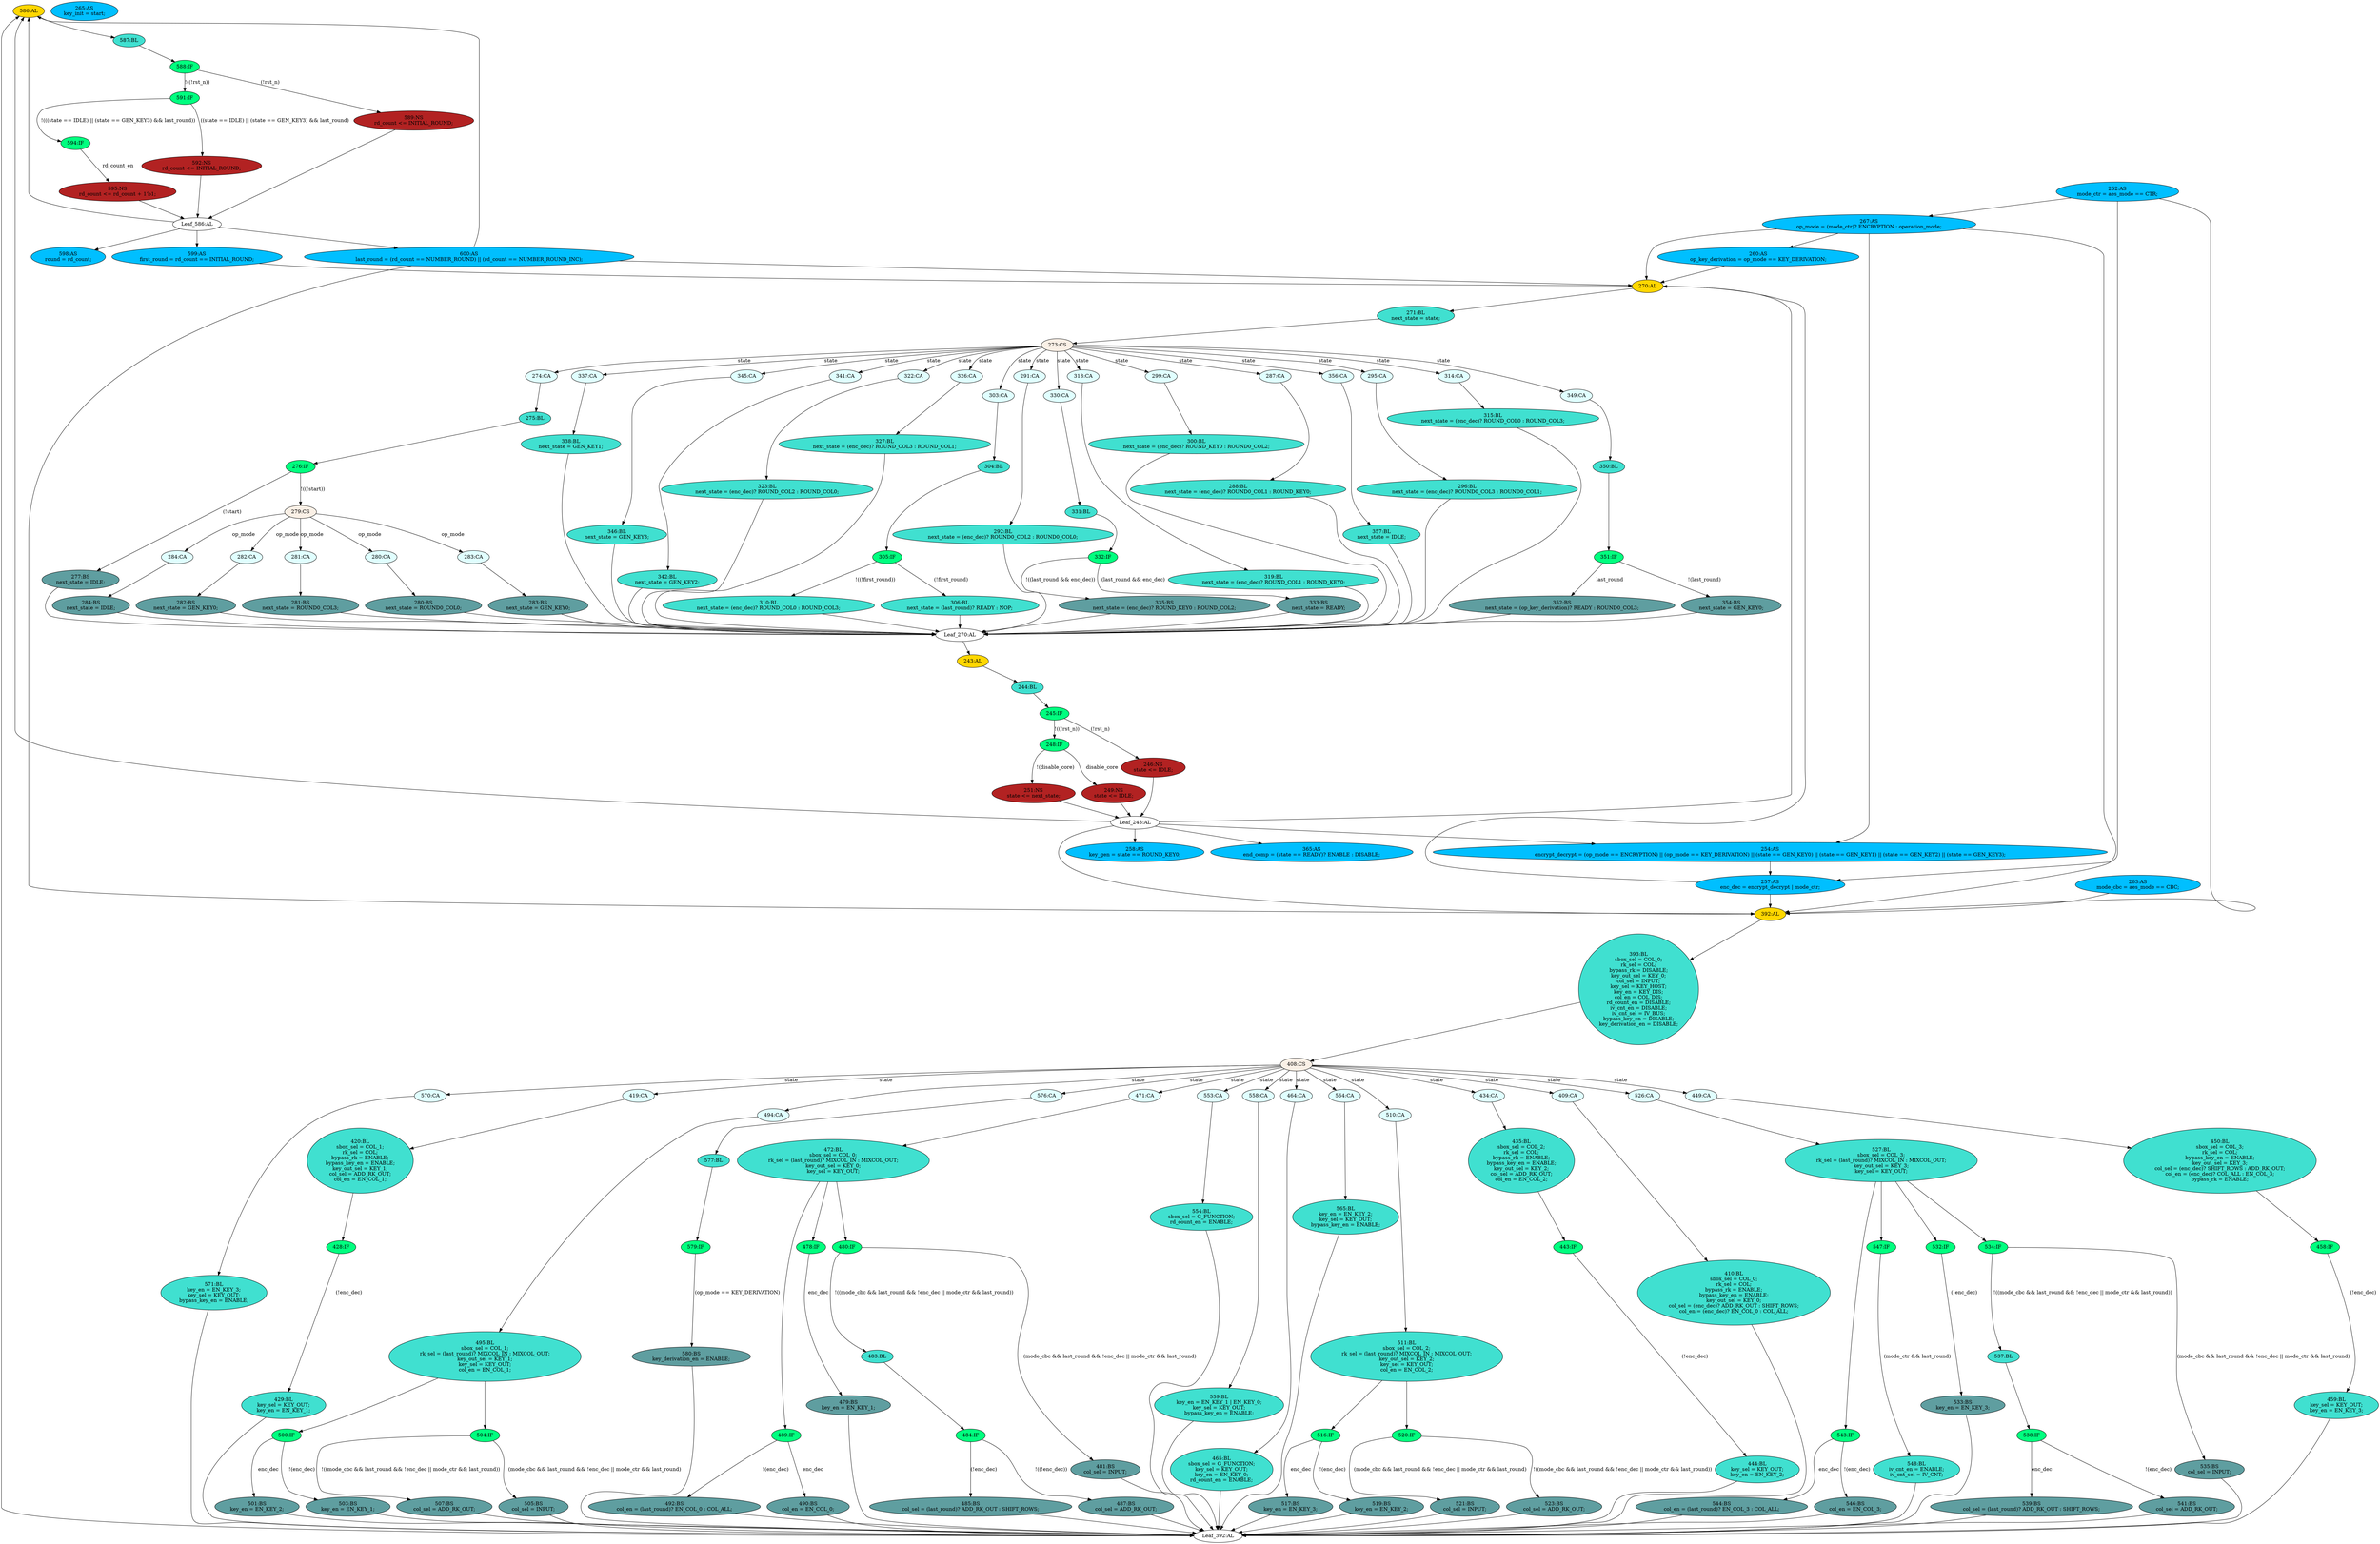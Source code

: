 strict digraph "compose( ,  )" {
	node [label="\N"];
	"586:AL"	 [ast="<pyverilog.vparser.ast.Always object at 0x7fd1c79b7210>",
		clk_sens=True,
		fillcolor=gold,
		label="586:AL",
		sens="['clk', 'rst_n']",
		statements="[]",
		style=filled,
		typ=Always,
		use_var="['rst_n', 'last_round', 'IDLE', 'state', 'rd_count', 'INITIAL_ROUND', 'rd_count_en', 'GEN_KEY3']"];
	"587:BL"	 [ast="<pyverilog.vparser.ast.Block object at 0x7fd1c79b7250>",
		fillcolor=turquoise,
		label="587:BL",
		statements="[]",
		style=filled,
		typ=Block];
	"586:AL" -> "587:BL"	 [cond="[]",
		lineno=None];
	"547:IF"	 [ast="<pyverilog.vparser.ast.IfStatement object at 0x7fd1c79d8650>",
		fillcolor=springgreen,
		label="547:IF",
		statements="[]",
		style=filled,
		typ=IfStatement];
	"548:BL"	 [ast="<pyverilog.vparser.ast.Block object at 0x7fd1c79d87d0>",
		fillcolor=turquoise,
		label="548:BL
iv_cnt_en = ENABLE;
iv_cnt_sel = IV_CNT;",
		statements="[<pyverilog.vparser.ast.BlockingSubstitution object at 0x7fd1c79d8790>, <pyverilog.vparser.ast.BlockingSubstitution object at 0x7fd1c79d8910>]",
		style=filled,
		typ=Block];
	"547:IF" -> "548:BL"	 [cond="['mode_ctr', 'last_round']",
		label="(mode_ctr && last_round)",
		lineno=547];
	"282:BS"	 [ast="<pyverilog.vparser.ast.BlockingSubstitution object at 0x7fd1c794be50>",
		fillcolor=cadetblue,
		label="282:BS
next_state = GEN_KEY0;",
		statements="[<pyverilog.vparser.ast.BlockingSubstitution object at 0x7fd1c794be50>]",
		style=filled,
		typ=BlockingSubstitution];
	"Leaf_270:AL"	 [def_var="['next_state']",
		label="Leaf_270:AL"];
	"282:BS" -> "Leaf_270:AL"	 [cond="[]",
		lineno=None];
	"429:BL"	 [ast="<pyverilog.vparser.ast.Block object at 0x7fd1c7c605d0>",
		fillcolor=turquoise,
		label="429:BL
key_sel = KEY_OUT;
key_en = EN_KEY_1;",
		statements="[<pyverilog.vparser.ast.BlockingSubstitution object at 0x7fd1c7c60610>, <pyverilog.vparser.ast.BlockingSubstitution object at 0x7fd1c7c60750>]",
		style=filled,
		typ=Block];
	"Leaf_392:AL"	 [def_var="['sbox_sel', 'key_derivation_en', 'rk_sel', 'key_en', 'iv_cnt_en', 'bypass_rk', 'bypass_key_en', 'key_out_sel', 'col_en', 'col_sel', '\
rd_count_en', 'iv_cnt_sel', 'key_sel']",
		label="Leaf_392:AL"];
	"429:BL" -> "Leaf_392:AL"	 [cond="[]",
		lineno=None];
	"495:BL"	 [ast="<pyverilog.vparser.ast.Block object at 0x7fd1c7c67550>",
		fillcolor=turquoise,
		label="495:BL
sbox_sel = COL_1;
rk_sel = (last_round)? MIXCOL_IN : MIXCOL_OUT;
key_out_sel = KEY_1;
key_sel = KEY_OUT;
col_en = EN_COL_\
1;",
		statements="[<pyverilog.vparser.ast.BlockingSubstitution object at 0x7fd1c7c670d0>, <pyverilog.vparser.ast.BlockingSubstitution object at 0x7fd1c7c67310>, <\
pyverilog.vparser.ast.BlockingSubstitution object at 0x7fd1c7c67450>, <pyverilog.vparser.ast.BlockingSubstitution object at 0x7fd1c7c67590>, <\
pyverilog.vparser.ast.BlockingSubstitution object at 0x7fd1c7c67ed0>]",
		style=filled,
		typ=Block];
	"504:IF"	 [ast="<pyverilog.vparser.ast.IfStatement object at 0x7fd1c7c67cd0>",
		fillcolor=springgreen,
		label="504:IF",
		statements="[]",
		style=filled,
		typ=IfStatement];
	"495:BL" -> "504:IF"	 [cond="[]",
		lineno=None];
	"500:IF"	 [ast="<pyverilog.vparser.ast.IfStatement object at 0x7fd1c7c67790>",
		fillcolor=springgreen,
		label="500:IF",
		statements="[]",
		style=filled,
		typ=IfStatement];
	"495:BL" -> "500:IF"	 [cond="[]",
		lineno=None];
	"503:BS"	 [ast="<pyverilog.vparser.ast.BlockingSubstitution object at 0x7fd1c7c67950>",
		fillcolor=cadetblue,
		label="503:BS
key_en = EN_KEY_1;",
		statements="[<pyverilog.vparser.ast.BlockingSubstitution object at 0x7fd1c7c67950>]",
		style=filled,
		typ=BlockingSubstitution];
	"503:BS" -> "Leaf_392:AL"	 [cond="[]",
		lineno=None];
	"Leaf_392:AL" -> "586:AL";
	"323:BL"	 [ast="<pyverilog.vparser.ast.Block object at 0x7fd1c7941e10>",
		fillcolor=turquoise,
		label="323:BL
next_state = (enc_dec)? ROUND_COL2 : ROUND_COL0;",
		statements="[<pyverilog.vparser.ast.BlockingSubstitution object at 0x7fd1c7941f10>]",
		style=filled,
		typ=Block];
	"323:BL" -> "Leaf_270:AL"	 [cond="[]",
		lineno=None];
	"280:BS"	 [ast="<pyverilog.vparser.ast.BlockingSubstitution object at 0x7fd1c794ba10>",
		fillcolor=cadetblue,
		label="280:BS
next_state = ROUND0_COL0;",
		statements="[<pyverilog.vparser.ast.BlockingSubstitution object at 0x7fd1c794ba10>]",
		style=filled,
		typ=BlockingSubstitution];
	"280:BS" -> "Leaf_270:AL"	 [cond="[]",
		lineno=None];
	"595:NS"	 [ast="<pyverilog.vparser.ast.NonblockingSubstitution object at 0x7fd1c79b7bd0>",
		fillcolor=firebrick,
		label="595:NS
rd_count <= rd_count + 1'b1;",
		statements="[<pyverilog.vparser.ast.NonblockingSubstitution object at 0x7fd1c79b7bd0>]",
		style=filled,
		typ=NonblockingSubstitution];
	"Leaf_586:AL"	 [def_var="['rd_count']",
		label="Leaf_586:AL"];
	"595:NS" -> "Leaf_586:AL"	 [cond="[]",
		lineno=None];
	"346:BL"	 [ast="<pyverilog.vparser.ast.Block object at 0x7fd1c7967f50>",
		fillcolor=turquoise,
		label="346:BL
next_state = GEN_KEY3;",
		statements="[<pyverilog.vparser.ast.BlockingSubstitution object at 0x7fd1c7967f90>]",
		style=filled,
		typ=Block];
	"346:BL" -> "Leaf_270:AL"	 [cond="[]",
		lineno=None];
	"310:BL"	 [ast="<pyverilog.vparser.ast.Block object at 0x7fd1c79414d0>",
		fillcolor=turquoise,
		label="310:BL
next_state = (enc_dec)? ROUND_COL0 : ROUND_COL3;",
		statements="[<pyverilog.vparser.ast.BlockingSubstitution object at 0x7fd1c79415d0>]",
		style=filled,
		typ=Block];
	"310:BL" -> "Leaf_270:AL"	 [cond="[]",
		lineno=None];
	"337:CA"	 [ast="<pyverilog.vparser.ast.Case object at 0x7fd1c7967910>",
		fillcolor=lightcyan,
		label="337:CA",
		statements="[]",
		style=filled,
		typ=Case];
	"338:BL"	 [ast="<pyverilog.vparser.ast.Block object at 0x7fd1c7967a50>",
		fillcolor=turquoise,
		label="338:BL
next_state = GEN_KEY1;",
		statements="[<pyverilog.vparser.ast.BlockingSubstitution object at 0x7fd1c7967a90>]",
		style=filled,
		typ=Block];
	"337:CA" -> "338:BL"	 [cond="[]",
		lineno=None];
	"589:NS"	 [ast="<pyverilog.vparser.ast.NonblockingSubstitution object at 0x7fd1c79b7410>",
		fillcolor=firebrick,
		label="589:NS
rd_count <= INITIAL_ROUND;",
		statements="[<pyverilog.vparser.ast.NonblockingSubstitution object at 0x7fd1c79b7410>]",
		style=filled,
		typ=NonblockingSubstitution];
	"589:NS" -> "Leaf_586:AL"	 [cond="[]",
		lineno=None];
	"505:BS"	 [ast="<pyverilog.vparser.ast.BlockingSubstitution object at 0x7fd1c7c67d10>",
		fillcolor=cadetblue,
		label="505:BS
col_sel = INPUT;",
		statements="[<pyverilog.vparser.ast.BlockingSubstitution object at 0x7fd1c7c67d10>]",
		style=filled,
		typ=BlockingSubstitution];
	"504:IF" -> "505:BS"	 [cond="['mode_cbc', 'last_round', 'enc_dec', 'mode_ctr', 'last_round']",
		label="(mode_cbc && last_round && !enc_dec || mode_ctr && last_round)",
		lineno=504];
	"507:BS"	 [ast="<pyverilog.vparser.ast.BlockingSubstitution object at 0x7fd1c7c67e90>",
		fillcolor=cadetblue,
		label="507:BS
col_sel = ADD_RK_OUT;",
		statements="[<pyverilog.vparser.ast.BlockingSubstitution object at 0x7fd1c7c67e90>]",
		style=filled,
		typ=BlockingSubstitution];
	"504:IF" -> "507:BS"	 [cond="['mode_cbc', 'last_round', 'enc_dec', 'mode_ctr', 'last_round']",
		label="!((mode_cbc && last_round && !enc_dec || mode_ctr && last_round))",
		lineno=504];
	"420:BL"	 [ast="<pyverilog.vparser.ast.Block object at 0x7fd1c7c603d0>",
		fillcolor=turquoise,
		label="420:BL
sbox_sel = COL_1;
rk_sel = COL;
bypass_rk = ENABLE;
bypass_key_en = ENABLE;
key_out_sel = KEY_1;
col_sel = ADD_RK_OUT;
col_\
en = EN_COL_1;",
		statements="[<pyverilog.vparser.ast.BlockingSubstitution object at 0x7fd1c7c4db10>, <pyverilog.vparser.ast.BlockingSubstitution object at 0x7fd1c7c4dc90>, <\
pyverilog.vparser.ast.BlockingSubstitution object at 0x7fd1c7c4ddd0>, <pyverilog.vparser.ast.BlockingSubstitution object at 0x7fd1c7c4df50>, <\
pyverilog.vparser.ast.BlockingSubstitution object at 0x7fd1c7c600d0>, <pyverilog.vparser.ast.BlockingSubstitution object at 0x7fd1c7c60210>, <\
pyverilog.vparser.ast.BlockingSubstitution object at 0x7fd1c7c60350>]",
		style=filled,
		typ=Block];
	"428:IF"	 [ast="<pyverilog.vparser.ast.IfStatement object at 0x7fd1c7c604d0>",
		fillcolor=springgreen,
		label="428:IF",
		statements="[]",
		style=filled,
		typ=IfStatement];
	"420:BL" -> "428:IF"	 [cond="[]",
		lineno=None];
	"449:CA"	 [ast="<pyverilog.vparser.ast.Case object at 0x7fd1c7c54550>",
		fillcolor=lightcyan,
		label="449:CA",
		statements="[]",
		style=filled,
		typ=Case];
	"450:BL"	 [ast="<pyverilog.vparser.ast.Block object at 0x7fd1c7c54f90>",
		fillcolor=turquoise,
		label="450:BL
sbox_sel = COL_3;
rk_sel = COL;
bypass_key_en = ENABLE;
key_out_sel = KEY_3;
col_sel = (enc_dec)? SHIFT_ROWS : ADD_RK_OUT;
\
col_en = (enc_dec)? COL_ALL : EN_COL_3;
bypass_rk = ENABLE;",
		statements="[<pyverilog.vparser.ast.BlockingSubstitution object at 0x7fd1c7c54650>, <pyverilog.vparser.ast.BlockingSubstitution object at 0x7fd1c7c547d0>, <\
pyverilog.vparser.ast.BlockingSubstitution object at 0x7fd1c7c54950>, <pyverilog.vparser.ast.BlockingSubstitution object at 0x7fd1c7c54a90>, <\
pyverilog.vparser.ast.BlockingSubstitution object at 0x7fd1c7c54c90>, <pyverilog.vparser.ast.BlockingSubstitution object at 0x7fd1c7c54e90>, <\
pyverilog.vparser.ast.BlockingSubstitution object at 0x7fd1c7c54fd0>]",
		style=filled,
		typ=Block];
	"449:CA" -> "450:BL"	 [cond="[]",
		lineno=None];
	"554:BL"	 [ast="<pyverilog.vparser.ast.Block object at 0x7fd1c79d8ad0>",
		fillcolor=turquoise,
		label="554:BL
sbox_sel = G_FUNCTION;
rd_count_en = ENABLE;",
		statements="[<pyverilog.vparser.ast.BlockingSubstitution object at 0x7fd1c79d8a90>, <pyverilog.vparser.ast.BlockingSubstitution object at 0x7fd1c79d8c10>]",
		style=filled,
		typ=Block];
	"554:BL" -> "Leaf_392:AL"	 [cond="[]",
		lineno=None];
	"523:BS"	 [ast="<pyverilog.vparser.ast.BlockingSubstitution object at 0x7fd1c79e1f10>",
		fillcolor=cadetblue,
		label="523:BS
col_sel = ADD_RK_OUT;",
		statements="[<pyverilog.vparser.ast.BlockingSubstitution object at 0x7fd1c79e1f10>]",
		style=filled,
		typ=BlockingSubstitution];
	"523:BS" -> "Leaf_392:AL"	 [cond="[]",
		lineno=None];
	"279:CS"	 [ast="<pyverilog.vparser.ast.CaseStatement object at 0x7fd1c7943150>",
		fillcolor=linen,
		label="279:CS",
		statements="[]",
		style=filled,
		typ=CaseStatement];
	"283:CA"	 [ast="<pyverilog.vparser.ast.Case object at 0x7fd1c794bf90>",
		fillcolor=lightcyan,
		label="283:CA",
		statements="[]",
		style=filled,
		typ=Case];
	"279:CS" -> "283:CA"	 [cond="['op_mode']",
		label=op_mode,
		lineno=279];
	"284:CA"	 [ast="<pyverilog.vparser.ast.Case object at 0x7fd1c7943190>",
		fillcolor=lightcyan,
		label="284:CA",
		statements="[]",
		style=filled,
		typ=Case];
	"279:CS" -> "284:CA"	 [cond="['op_mode']",
		label=op_mode,
		lineno=279];
	"282:CA"	 [ast="<pyverilog.vparser.ast.Case object at 0x7fd1c794bd50>",
		fillcolor=lightcyan,
		label="282:CA",
		statements="[]",
		style=filled,
		typ=Case];
	"279:CS" -> "282:CA"	 [cond="['op_mode']",
		label=op_mode,
		lineno=279];
	"281:CA"	 [ast="<pyverilog.vparser.ast.Case object at 0x7fd1c794bb50>",
		fillcolor=lightcyan,
		label="281:CA",
		statements="[]",
		style=filled,
		typ=Case];
	"279:CS" -> "281:CA"	 [cond="['op_mode']",
		label=op_mode,
		lineno=279];
	"280:CA"	 [ast="<pyverilog.vparser.ast.Case object at 0x7fd1c794b910>",
		fillcolor=lightcyan,
		label="280:CA",
		statements="[]",
		style=filled,
		typ=Case];
	"279:CS" -> "280:CA"	 [cond="['op_mode']",
		label=op_mode,
		lineno=279];
	"480:IF"	 [ast="<pyverilog.vparser.ast.IfStatement object at 0x7fd1c7c56710>",
		fillcolor=springgreen,
		label="480:IF",
		statements="[]",
		style=filled,
		typ=IfStatement];
	"481:BS"	 [ast="<pyverilog.vparser.ast.BlockingSubstitution object at 0x7fd1c7c566d0>",
		fillcolor=cadetblue,
		label="481:BS
col_sel = INPUT;",
		statements="[<pyverilog.vparser.ast.BlockingSubstitution object at 0x7fd1c7c566d0>]",
		style=filled,
		typ=BlockingSubstitution];
	"480:IF" -> "481:BS"	 [cond="['mode_cbc', 'last_round', 'enc_dec', 'mode_ctr', 'last_round']",
		label="(mode_cbc && last_round && !enc_dec || mode_ctr && last_round)",
		lineno=480];
	"483:BL"	 [ast="<pyverilog.vparser.ast.Block object at 0x7fd1c7c56790>",
		fillcolor=turquoise,
		label="483:BL",
		statements="[]",
		style=filled,
		typ=Block];
	"480:IF" -> "483:BL"	 [cond="['mode_cbc', 'last_round', 'enc_dec', 'mode_ctr', 'last_round']",
		label="!((mode_cbc && last_round && !enc_dec || mode_ctr && last_round))",
		lineno=480];
	"521:BS"	 [ast="<pyverilog.vparser.ast.BlockingSubstitution object at 0x7fd1c79e1d90>",
		fillcolor=cadetblue,
		label="521:BS
col_sel = INPUT;",
		statements="[<pyverilog.vparser.ast.BlockingSubstitution object at 0x7fd1c79e1d90>]",
		style=filled,
		typ=BlockingSubstitution];
	"521:BS" -> "Leaf_392:AL"	 [cond="[]",
		lineno=None];
	"345:CA"	 [ast="<pyverilog.vparser.ast.Case object at 0x7fd1c7967e50>",
		fillcolor=lightcyan,
		label="345:CA",
		statements="[]",
		style=filled,
		typ=Case];
	"345:CA" -> "346:BL"	 [cond="[]",
		lineno=None];
	"481:BS" -> "Leaf_392:AL"	 [cond="[]",
		lineno=None];
	"243:AL"	 [ast="<pyverilog.vparser.ast.Always object at 0x7fd1c7d76690>",
		clk_sens=True,
		fillcolor=gold,
		label="243:AL",
		sens="['clk', 'rst_n']",
		statements="[]",
		style=filled,
		typ=Always,
		use_var="['rst_n', 'IDLE', 'disable_core', 'next_state']"];
	"244:BL"	 [ast="<pyverilog.vparser.ast.Block object at 0x7fd1c7d766d0>",
		fillcolor=turquoise,
		label="244:BL",
		statements="[]",
		style=filled,
		typ=Block];
	"243:AL" -> "244:BL"	 [cond="[]",
		lineno=None];
	"511:BL"	 [ast="<pyverilog.vparser.ast.Block object at 0x7fd1c79e15d0>",
		fillcolor=turquoise,
		label="511:BL
sbox_sel = COL_2;
rk_sel = (last_round)? MIXCOL_IN : MIXCOL_OUT;
key_out_sel = KEY_2;
key_sel = KEY_OUT;
col_en = EN_COL_\
2;",
		statements="[<pyverilog.vparser.ast.BlockingSubstitution object at 0x7fd1c79e1150>, <pyverilog.vparser.ast.BlockingSubstitution object at 0x7fd1c79e1390>, <\
pyverilog.vparser.ast.BlockingSubstitution object at 0x7fd1c79e14d0>, <pyverilog.vparser.ast.BlockingSubstitution object at 0x7fd1c79e1610>, <\
pyverilog.vparser.ast.BlockingSubstitution object at 0x7fd1c79e1f50>]",
		style=filled,
		typ=Block];
	"520:IF"	 [ast="<pyverilog.vparser.ast.IfStatement object at 0x7fd1c79e1d50>",
		fillcolor=springgreen,
		label="520:IF",
		statements="[]",
		style=filled,
		typ=IfStatement];
	"511:BL" -> "520:IF"	 [cond="[]",
		lineno=None];
	"516:IF"	 [ast="<pyverilog.vparser.ast.IfStatement object at 0x7fd1c79e1810>",
		fillcolor=springgreen,
		label="516:IF",
		statements="[]",
		style=filled,
		typ=IfStatement];
	"511:BL" -> "516:IF"	 [cond="[]",
		lineno=None];
	"485:BS"	 [ast="<pyverilog.vparser.ast.BlockingSubstitution object at 0x7fd1c7c56a90>",
		fillcolor=cadetblue,
		label="485:BS
col_sel = (last_round)? ADD_RK_OUT : SHIFT_ROWS;",
		statements="[<pyverilog.vparser.ast.BlockingSubstitution object at 0x7fd1c7c56a90>]",
		style=filled,
		typ=BlockingSubstitution];
	"485:BS" -> "Leaf_392:AL"	 [cond="[]",
		lineno=None];
	"570:CA"	 [ast="<pyverilog.vparser.ast.Case object at 0x7fd1c79c9790>",
		fillcolor=lightcyan,
		label="570:CA",
		statements="[]",
		style=filled,
		typ=Case];
	"571:BL"	 [ast="<pyverilog.vparser.ast.Block object at 0x7fd1c79c9a10>",
		fillcolor=turquoise,
		label="571:BL
key_en = EN_KEY_3;
key_sel = KEY_OUT;
bypass_key_en = ENABLE;",
		statements="[<pyverilog.vparser.ast.BlockingSubstitution object at 0x7fd1c79c98d0>, <pyverilog.vparser.ast.BlockingSubstitution object at 0x7fd1c79c9a50>, <\
pyverilog.vparser.ast.BlockingSubstitution object at 0x7fd1c79c9bd0>]",
		style=filled,
		typ=Block];
	"570:CA" -> "571:BL"	 [cond="[]",
		lineno=None];
	"393:BL"	 [ast="<pyverilog.vparser.ast.Block object at 0x7fd1c796bcd0>",
		fillcolor=turquoise,
		label="393:BL
sbox_sel = COL_0;
rk_sel = COL;
bypass_rk = DISABLE;
key_out_sel = KEY_0;
col_sel = INPUT;
key_sel = KEY_HOST;
key_en = KEY_\
DIS;
col_en = COL_DIS;
rd_count_en = DISABLE;
iv_cnt_en = DISABLE;
iv_cnt_sel = IV_BUS;
bypass_key_en = DISABLE;
key_derivation_\
en = DISABLE;",
		statements="[<pyverilog.vparser.ast.BlockingSubstitution object at 0x7fd1c7965bd0>, <pyverilog.vparser.ast.BlockingSubstitution object at 0x7fd1c7965d90>, <\
pyverilog.vparser.ast.BlockingSubstitution object at 0x7fd1c7965ed0>, <pyverilog.vparser.ast.BlockingSubstitution object at 0x7fd1c796b050>, <\
pyverilog.vparser.ast.BlockingSubstitution object at 0x7fd1c796b190>, <pyverilog.vparser.ast.BlockingSubstitution object at 0x7fd1c796b2d0>, <\
pyverilog.vparser.ast.BlockingSubstitution object at 0x7fd1c796b410>, <pyverilog.vparser.ast.BlockingSubstitution object at 0x7fd1c796b550>, <\
pyverilog.vparser.ast.BlockingSubstitution object at 0x7fd1c796b690>, <pyverilog.vparser.ast.BlockingSubstitution object at 0x7fd1c796b7d0>, <\
pyverilog.vparser.ast.BlockingSubstitution object at 0x7fd1c796b910>, <pyverilog.vparser.ast.BlockingSubstitution object at 0x7fd1c796ba90>, <\
pyverilog.vparser.ast.BlockingSubstitution object at 0x7fd1c796bc10>]",
		style=filled,
		typ=Block];
	"408:CS"	 [ast="<pyverilog.vparser.ast.CaseStatement object at 0x7fd1c79c9c50>",
		fillcolor=linen,
		label="408:CS",
		statements="[]",
		style=filled,
		typ=CaseStatement];
	"393:BL" -> "408:CS"	 [cond="[]",
		lineno=None];
	"501:BS"	 [ast="<pyverilog.vparser.ast.BlockingSubstitution object at 0x7fd1c7c677d0>",
		fillcolor=cadetblue,
		label="501:BS
key_en = EN_KEY_2;",
		statements="[<pyverilog.vparser.ast.BlockingSubstitution object at 0x7fd1c7c677d0>]",
		style=filled,
		typ=BlockingSubstitution];
	"501:BS" -> "Leaf_392:AL"	 [cond="[]",
		lineno=None];
	"351:IF"	 [ast="<pyverilog.vparser.ast.IfStatement object at 0x7fd1c7965310>",
		fillcolor=springgreen,
		label="351:IF",
		statements="[]",
		style=filled,
		typ=IfStatement];
	"354:BS"	 [ast="<pyverilog.vparser.ast.BlockingSubstitution object at 0x7fd1c79655d0>",
		fillcolor=cadetblue,
		label="354:BS
next_state = GEN_KEY0;",
		statements="[<pyverilog.vparser.ast.BlockingSubstitution object at 0x7fd1c79655d0>]",
		style=filled,
		typ=BlockingSubstitution];
	"351:IF" -> "354:BS"	 [cond="['last_round']",
		label="!(last_round)",
		lineno=351];
	"352:BS"	 [ast="<pyverilog.vparser.ast.BlockingSubstitution object at 0x7fd1c7965450>",
		fillcolor=cadetblue,
		label="352:BS
next_state = (op_key_derivation)? READY : ROUND0_COL3;",
		statements="[<pyverilog.vparser.ast.BlockingSubstitution object at 0x7fd1c7965450>]",
		style=filled,
		typ=BlockingSubstitution];
	"351:IF" -> "352:BS"	 [cond="['last_round']",
		label=last_round,
		lineno=351];
	"306:BL"	 [ast="<pyverilog.vparser.ast.Block object at 0x7fd1c7941210>",
		fillcolor=turquoise,
		label="306:BL
next_state = (last_round)? READY : NOP;",
		statements="[<pyverilog.vparser.ast.BlockingSubstitution object at 0x7fd1c7941310>]",
		style=filled,
		typ=Block];
	"306:BL" -> "Leaf_270:AL"	 [cond="[]",
		lineno=None];
	"520:IF" -> "523:BS"	 [cond="['mode_cbc', 'last_round', 'enc_dec', 'mode_ctr', 'last_round']",
		label="!((mode_cbc && last_round && !enc_dec || mode_ctr && last_round))",
		lineno=520];
	"520:IF" -> "521:BS"	 [cond="['mode_cbc', 'last_round', 'enc_dec', 'mode_ctr', 'last_round']",
		label="(mode_cbc && last_round && !enc_dec || mode_ctr && last_round)",
		lineno=520];
	"Leaf_243:AL"	 [def_var="['state']",
		label="Leaf_243:AL"];
	"Leaf_243:AL" -> "586:AL";
	"254:AS"	 [ast="<pyverilog.vparser.ast.Assign object at 0x7fd1c79402d0>",
		def_var="['encrypt_decrypt']",
		fillcolor=deepskyblue,
		label="254:AS
encrypt_decrypt = (op_mode == ENCRYPTION) || (op_mode == KEY_DERIVATION) || (state == GEN_KEY0) || (state == GEN_KEY1) || (\
state == GEN_KEY2) || (state == GEN_KEY3);",
		statements="[]",
		style=filled,
		typ=Assign,
		use_var="['op_mode', 'ENCRYPTION', 'op_mode', 'KEY_DERIVATION', 'state', 'GEN_KEY0', 'state', 'GEN_KEY1', 'state', 'GEN_KEY2', 'state', '\
GEN_KEY3']"];
	"Leaf_243:AL" -> "254:AS";
	"392:AL"	 [ast="<pyverilog.vparser.ast.Always object at 0x7fd1c7965b50>",
		clk_sens=False,
		fillcolor=gold,
		label="392:AL",
		sens="['EN_COL_3', 'EN_COL_2', 'EN_COL_1', 'ENABLE', 'last_round', 'EN_COL_0', 'IV_BUS', 'COL', 'KEY_HOST', 'MIXCOL_IN', 'MIXCOL_OUT', '\
COL_DIS', 'enc_dec', 'DISABLE', 'EN_KEY_0', 'EN_KEY_1', 'EN_KEY_2', 'IV_CNT', 'SHIFT_ROWS', 'ADD_RK_OUT', 'COL_ALL', 'INPUT', 'KEY_\
DIS', 'G_FUNCTION', 'COL_1', 'KEY_OUT', 'KEY_1', 'KEY_0', 'KEY_3', 'KEY_2', 'COL_2', 'COL_3', 'COL_0', 'EN_KEY_3']",
		statements="[]",
		style=filled,
		typ=Always,
		use_var="['EN_COL_3', 'EN_COL_2', 'EN_COL_1', 'ENABLE', 'last_round', 'mode_cbc', 'EN_COL_0', 'IV_BUS', 'INPUT', 'COL', 'KEY_HOST', 'MIXCOL_\
IN', 'KEY_DERIVATION', 'MIXCOL_OUT', 'COL_DIS', 'enc_dec', 'state', 'DISABLE', 'EN_KEY_0', 'EN_KEY_1', 'EN_KEY_2', 'EN_KEY_3', '\
KEY_3', 'COL_1', 'ADD_RK_OUT', 'COL_ALL', 'mode_ctr', 'KEY_DIS', 'G_FUNCTION', 'op_mode', 'KEY_OUT', 'KEY_1', 'KEY_0', 'SHIFT_ROWS', '\
KEY_2', 'COL_2', 'COL_3', 'COL_0', 'IV_CNT']"];
	"Leaf_243:AL" -> "392:AL";
	"365:AS"	 [ast="<pyverilog.vparser.ast.Assign object at 0x7fd1c7965a10>",
		def_var="['end_comp']",
		fillcolor=deepskyblue,
		label="365:AS
end_comp = (state == READY)? ENABLE : DISABLE;",
		statements="[]",
		style=filled,
		typ=Assign,
		use_var="['state', 'READY', 'ENABLE', 'DISABLE']"];
	"Leaf_243:AL" -> "365:AS";
	"270:AL"	 [ast="<pyverilog.vparser.ast.Always object at 0x7fd1c794b150>",
		clk_sens=False,
		fillcolor=gold,
		label="270:AL",
		sens="['ROUND0_COL1', 'ROUND_KEY0', 'ROUND0_COL2', 'ROUND_COL2', 'ROUND_COL1', 'ROUND_COL0', 'state', 'enc_dec', 'GEN_KEY3', 'last_round', '\
ROUND_COL3', 'IDLE', 'op_key_derivation', 'ROUND0_COL3', 'READY', 'GEN_KEY2', 'NOP', 'ROUND0_COL0', 'GEN_KEY0', 'GEN_KEY1']",
		statements="[]",
		style=filled,
		typ=Always,
		use_var="['ROUND_KEY0', 'last_round', 'GEN_KEY2', 'GEN_KEY3', 'GEN_KEY0', 'GEN_KEY1', 'state', 'enc_dec', 'start', 'IDLE', 'op_key_derivation', '\
ROUND0_COL2', 'ROUND0_COL3', 'ROUND0_COL0', 'ROUND0_COL1', 'READY', 'op_mode', 'ROUND_COL3', 'ROUND_COL2', 'ROUND_COL1', 'ROUND_\
COL0', 'first_round', 'NOP']"];
	"Leaf_243:AL" -> "270:AL";
	"258:AS"	 [ast="<pyverilog.vparser.ast.Assign object at 0x7fd1c7940690>",
		def_var="['key_gen']",
		fillcolor=deepskyblue,
		label="258:AS
key_gen = state == ROUND_KEY0;",
		statements="[]",
		style=filled,
		typ=Assign,
		use_var="['state', 'ROUND_KEY0']"];
	"Leaf_243:AL" -> "258:AS";
	"444:BL"	 [ast="<pyverilog.vparser.ast.Block object at 0x7fd1c7c54350>",
		fillcolor=turquoise,
		label="444:BL
key_sel = KEY_OUT;
key_en = EN_KEY_2;",
		statements="[<pyverilog.vparser.ast.BlockingSubstitution object at 0x7fd1c7c54390>, <pyverilog.vparser.ast.BlockingSubstitution object at 0x7fd1c7c544d0>]",
		style=filled,
		typ=Block];
	"444:BL" -> "Leaf_392:AL"	 [cond="[]",
		lineno=None];
	"419:CA"	 [ast="<pyverilog.vparser.ast.Case object at 0x7fd1c7c4d9d0>",
		fillcolor=lightcyan,
		label="419:CA",
		statements="[]",
		style=filled,
		typ=Case];
	"419:CA" -> "420:BL"	 [cond="[]",
		lineno=None];
	"598:AS"	 [ast="<pyverilog.vparser.ast.Assign object at 0x7fd1c79b7950>",
		def_var="['round']",
		fillcolor=deepskyblue,
		label="598:AS
round = rd_count;",
		statements="[]",
		style=filled,
		typ=Assign,
		use_var="['rd_count']"];
	"283:BS"	 [ast="<pyverilog.vparser.ast.BlockingSubstitution object at 0x7fd1c79430d0>",
		fillcolor=cadetblue,
		label="283:BS
next_state = GEN_KEY0;",
		statements="[<pyverilog.vparser.ast.BlockingSubstitution object at 0x7fd1c79430d0>]",
		style=filled,
		typ=BlockingSubstitution];
	"283:CA" -> "283:BS"	 [cond="[]",
		lineno=None];
	"Leaf_586:AL" -> "586:AL";
	"Leaf_586:AL" -> "598:AS";
	"600:AS"	 [ast="<pyverilog.vparser.ast.Assign object at 0x7fd1c79b7f50>",
		def_var="['last_round']",
		fillcolor=deepskyblue,
		label="600:AS
last_round = (rd_count == NUMBER_ROUND) || (rd_count == NUMBER_ROUND_INC);",
		statements="[]",
		style=filled,
		typ=Assign,
		use_var="['rd_count', 'NUMBER_ROUND', 'rd_count', 'NUMBER_ROUND_INC']"];
	"Leaf_586:AL" -> "600:AS";
	"599:AS"	 [ast="<pyverilog.vparser.ast.Assign object at 0x7fd1c79b7d50>",
		def_var="['first_round']",
		fillcolor=deepskyblue,
		label="599:AS
first_round = rd_count == INITIAL_ROUND;",
		statements="[]",
		style=filled,
		typ=Assign,
		use_var="['rd_count', 'INITIAL_ROUND']"];
	"Leaf_586:AL" -> "599:AS";
	"350:BL"	 [ast="<pyverilog.vparser.ast.Block object at 0x7fd1c79650d0>",
		fillcolor=turquoise,
		label="350:BL",
		statements="[]",
		style=filled,
		typ=Block];
	"350:BL" -> "351:IF"	 [cond="[]",
		lineno=None];
	"249:NS"	 [ast="<pyverilog.vparser.ast.NonblockingSubstitution object at 0x7fd1c7d76b10>",
		fillcolor=firebrick,
		label="249:NS
state <= IDLE;",
		statements="[<pyverilog.vparser.ast.NonblockingSubstitution object at 0x7fd1c7d76b10>]",
		style=filled,
		typ=NonblockingSubstitution];
	"249:NS" -> "Leaf_243:AL"	 [cond="[]",
		lineno=None];
	"341:CA"	 [ast="<pyverilog.vparser.ast.Case object at 0x7fd1c7967bd0>",
		fillcolor=lightcyan,
		label="341:CA",
		statements="[]",
		style=filled,
		typ=Case];
	"342:BL"	 [ast="<pyverilog.vparser.ast.Block object at 0x7fd1c7967cd0>",
		fillcolor=turquoise,
		label="342:BL
next_state = GEN_KEY2;",
		statements="[<pyverilog.vparser.ast.BlockingSubstitution object at 0x7fd1c7967d10>]",
		style=filled,
		typ=Block];
	"341:CA" -> "342:BL"	 [cond="[]",
		lineno=None];
	"459:BL"	 [ast="<pyverilog.vparser.ast.Block object at 0x7fd1c7c6c290>",
		fillcolor=turquoise,
		label="459:BL
key_sel = KEY_OUT;
key_en = EN_KEY_3;",
		statements="[<pyverilog.vparser.ast.BlockingSubstitution object at 0x7fd1c7c6c2d0>, <pyverilog.vparser.ast.BlockingSubstitution object at 0x7fd1c7c6c410>]",
		style=filled,
		typ=Block];
	"459:BL" -> "Leaf_392:AL"	 [cond="[]",
		lineno=None];
	"257:AS"	 [ast="<pyverilog.vparser.ast.Assign object at 0x7fd1c79404d0>",
		def_var="['enc_dec']",
		fillcolor=deepskyblue,
		label="257:AS
enc_dec = encrypt_decrypt | mode_ctr;",
		statements="[]",
		style=filled,
		typ=Assign,
		use_var="['encrypt_decrypt', 'mode_ctr']"];
	"254:AS" -> "257:AS";
	"335:BS"	 [ast="<pyverilog.vparser.ast.BlockingSubstitution object at 0x7fd1c79678d0>",
		fillcolor=cadetblue,
		label="335:BS
next_state = (enc_dec)? ROUND_KEY0 : ROUND_COL2;",
		statements="[<pyverilog.vparser.ast.BlockingSubstitution object at 0x7fd1c79678d0>]",
		style=filled,
		typ=BlockingSubstitution];
	"335:BS" -> "Leaf_270:AL"	 [cond="[]",
		lineno=None];
	"484:IF"	 [ast="<pyverilog.vparser.ast.IfStatement object at 0x7fd1c7c56990>",
		fillcolor=springgreen,
		label="484:IF",
		statements="[]",
		style=filled,
		typ=IfStatement];
	"483:BL" -> "484:IF"	 [cond="[]",
		lineno=None];
	"591:IF"	 [ast="<pyverilog.vparser.ast.IfStatement object at 0x7fd1c79b7910>",
		fillcolor=springgreen,
		label="591:IF",
		statements="[]",
		style=filled,
		typ=IfStatement];
	"594:IF"	 [ast="<pyverilog.vparser.ast.IfStatement object at 0x7fd1c79b7a10>",
		fillcolor=springgreen,
		label="594:IF",
		statements="[]",
		style=filled,
		typ=IfStatement];
	"591:IF" -> "594:IF"	 [cond="['state', 'IDLE', 'state', 'GEN_KEY3', 'last_round']",
		label="!(((state == IDLE) || (state == GEN_KEY3) && last_round))",
		lineno=591];
	"592:NS"	 [ast="<pyverilog.vparser.ast.NonblockingSubstitution object at 0x7fd1c79b78d0>",
		fillcolor=firebrick,
		label="592:NS
rd_count <= INITIAL_ROUND;",
		statements="[<pyverilog.vparser.ast.NonblockingSubstitution object at 0x7fd1c79b78d0>]",
		style=filled,
		typ=NonblockingSubstitution];
	"591:IF" -> "592:NS"	 [cond="['state', 'IDLE', 'state', 'GEN_KEY3', 'last_round']",
		label="((state == IDLE) || (state == GEN_KEY3) && last_round)",
		lineno=591];
	"260:AS"	 [ast="<pyverilog.vparser.ast.Assign object at 0x7fd1c79408d0>",
		def_var="['op_key_derivation']",
		fillcolor=deepskyblue,
		label="260:AS
op_key_derivation = op_mode == KEY_DERIVATION;",
		statements="[]",
		style=filled,
		typ=Assign,
		use_var="['op_mode', 'KEY_DERIVATION']"];
	"260:AS" -> "270:AL";
	"458:IF"	 [ast="<pyverilog.vparser.ast.IfStatement object at 0x7fd1c7c6c190>",
		fillcolor=springgreen,
		label="458:IF",
		statements="[]",
		style=filled,
		typ=IfStatement];
	"450:BL" -> "458:IF"	 [cond="[]",
		lineno=None];
	"275:BL"	 [ast="<pyverilog.vparser.ast.Block object at 0x7fd1c794b410>",
		fillcolor=turquoise,
		label="275:BL",
		statements="[]",
		style=filled,
		typ=Block];
	"276:IF"	 [ast="<pyverilog.vparser.ast.IfStatement object at 0x7fd1c794b710>",
		fillcolor=springgreen,
		label="276:IF",
		statements="[]",
		style=filled,
		typ=IfStatement];
	"275:BL" -> "276:IF"	 [cond="[]",
		lineno=None];
	"257:AS" -> "392:AL";
	"257:AS" -> "270:AL";
	"245:IF"	 [ast="<pyverilog.vparser.ast.IfStatement object at 0x7fd1c7d76890>",
		fillcolor=springgreen,
		label="245:IF",
		statements="[]",
		style=filled,
		typ=IfStatement];
	"244:BL" -> "245:IF"	 [cond="[]",
		lineno=None];
	"322:CA"	 [ast="<pyverilog.vparser.ast.Case object at 0x7fd1c7941d10>",
		fillcolor=lightcyan,
		label="322:CA",
		statements="[]",
		style=filled,
		typ=Case];
	"322:CA" -> "323:BL"	 [cond="[]",
		lineno=None];
	"600:AS" -> "586:AL";
	"600:AS" -> "392:AL";
	"600:AS" -> "270:AL";
	"246:NS"	 [ast="<pyverilog.vparser.ast.NonblockingSubstitution object at 0x7fd1c7d76850>",
		fillcolor=firebrick,
		label="246:NS
state <= IDLE;",
		statements="[<pyverilog.vparser.ast.NonblockingSubstitution object at 0x7fd1c7d76850>]",
		style=filled,
		typ=NonblockingSubstitution];
	"245:IF" -> "246:NS"	 [cond="['rst_n']",
		label="(!rst_n)",
		lineno=245];
	"248:IF"	 [ast="<pyverilog.vparser.ast.IfStatement object at 0x7fd1c7d76ad0>",
		fillcolor=springgreen,
		label="248:IF",
		statements="[]",
		style=filled,
		typ=IfStatement];
	"245:IF" -> "248:IF"	 [cond="['rst_n']",
		label="!((!rst_n))",
		lineno=245];
	"494:CA"	 [ast="<pyverilog.vparser.ast.Case object at 0x7fd1c7c56e10>",
		fillcolor=lightcyan,
		label="494:CA",
		statements="[]",
		style=filled,
		typ=Case];
	"494:CA" -> "495:BL"	 [cond="[]",
		lineno=None];
	"532:IF"	 [ast="<pyverilog.vparser.ast.IfStatement object at 0x7fd1c79b67d0>",
		fillcolor=springgreen,
		label="532:IF",
		statements="[]",
		style=filled,
		typ=IfStatement];
	"533:BS"	 [ast="<pyverilog.vparser.ast.BlockingSubstitution object at 0x7fd1c79b6910>",
		fillcolor=cadetblue,
		label="533:BS
key_en = EN_KEY_3;",
		statements="[<pyverilog.vparser.ast.BlockingSubstitution object at 0x7fd1c79b6910>]",
		style=filled,
		typ=BlockingSubstitution];
	"532:IF" -> "533:BS"	 [cond="['enc_dec']",
		label="(!enc_dec)",
		lineno=532];
	"354:BS" -> "Leaf_270:AL"	 [cond="[]",
		lineno=None];
	"519:BS"	 [ast="<pyverilog.vparser.ast.BlockingSubstitution object at 0x7fd1c79e19d0>",
		fillcolor=cadetblue,
		label="519:BS
key_en = EN_KEY_2;",
		statements="[<pyverilog.vparser.ast.BlockingSubstitution object at 0x7fd1c79e19d0>]",
		style=filled,
		typ=BlockingSubstitution];
	"519:BS" -> "Leaf_392:AL"	 [cond="[]",
		lineno=None];
	"284:BS"	 [ast="<pyverilog.vparser.ast.BlockingSubstitution object at 0x7fd1c7943290>",
		fillcolor=cadetblue,
		label="284:BS
next_state = IDLE;",
		statements="[<pyverilog.vparser.ast.BlockingSubstitution object at 0x7fd1c7943290>]",
		style=filled,
		typ=BlockingSubstitution];
	"284:CA" -> "284:BS"	 [cond="[]",
		lineno=None];
	"282:CA" -> "282:BS"	 [cond="[]",
		lineno=None];
	"588:IF"	 [ast="<pyverilog.vparser.ast.IfStatement object at 0x7fd1c79b7450>",
		fillcolor=springgreen,
		label="588:IF",
		statements="[]",
		style=filled,
		typ=IfStatement];
	"588:IF" -> "589:NS"	 [cond="['rst_n']",
		label="(!rst_n)",
		lineno=588];
	"588:IF" -> "591:IF"	 [cond="['rst_n']",
		label="!((!rst_n))",
		lineno=588];
	"326:CA"	 [ast="<pyverilog.vparser.ast.Case object at 0x7fd1c7967090>",
		fillcolor=lightcyan,
		label="326:CA",
		statements="[]",
		style=filled,
		typ=Case];
	"327:BL"	 [ast="<pyverilog.vparser.ast.Block object at 0x7fd1c7967190>",
		fillcolor=turquoise,
		label="327:BL
next_state = (enc_dec)? ROUND_COL3 : ROUND_COL1;",
		statements="[<pyverilog.vparser.ast.BlockingSubstitution object at 0x7fd1c7967290>]",
		style=filled,
		typ=Block];
	"326:CA" -> "327:BL"	 [cond="[]",
		lineno=None];
	"262:AS"	 [ast="<pyverilog.vparser.ast.Assign object at 0x7fd1c7940a90>",
		def_var="['mode_ctr']",
		fillcolor=deepskyblue,
		label="262:AS
mode_ctr = aes_mode == CTR;",
		statements="[]",
		style=filled,
		typ=Assign,
		use_var="['aes_mode', 'CTR']"];
	"262:AS" -> "257:AS";
	"262:AS" -> "392:AL";
	"267:AS"	 [ast="<pyverilog.vparser.ast.Assign object at 0x7fd1c7940f90>",
		def_var="['op_mode']",
		fillcolor=deepskyblue,
		label="267:AS
op_mode = (mode_ctr)? ENCRYPTION : operation_mode;",
		statements="[]",
		style=filled,
		typ=Assign,
		use_var="['mode_ctr', 'ENCRYPTION', 'operation_mode']"];
	"262:AS" -> "267:AS";
	"576:CA"	 [ast="<pyverilog.vparser.ast.Case object at 0x7fd1c79c9c90>",
		fillcolor=lightcyan,
		label="576:CA",
		statements="[]",
		style=filled,
		typ=Case];
	"577:BL"	 [ast="<pyverilog.vparser.ast.Block object at 0x7fd1c79c9cd0>",
		fillcolor=turquoise,
		label="577:BL",
		statements="[]",
		style=filled,
		typ=Block];
	"576:CA" -> "577:BL"	 [cond="[]",
		lineno=None];
	"304:BL"	 [ast="<pyverilog.vparser.ast.Block object at 0x7fd1c7943f10>",
		fillcolor=turquoise,
		label="304:BL",
		statements="[]",
		style=filled,
		typ=Block];
	"305:IF"	 [ast="<pyverilog.vparser.ast.IfStatement object at 0x7fd1c7941350>",
		fillcolor=springgreen,
		label="305:IF",
		statements="[]",
		style=filled,
		typ=IfStatement];
	"304:BL" -> "305:IF"	 [cond="[]",
		lineno=None];
	"296:BL"	 [ast="<pyverilog.vparser.ast.Block object at 0x7fd1c79439d0>",
		fillcolor=turquoise,
		label="296:BL
next_state = (enc_dec)? ROUND0_COL3 : ROUND0_COL1;",
		statements="[<pyverilog.vparser.ast.BlockingSubstitution object at 0x7fd1c7943ad0>]",
		style=filled,
		typ=Block];
	"296:BL" -> "Leaf_270:AL"	 [cond="[]",
		lineno=None];
	"599:AS" -> "270:AL";
	"587:BL" -> "588:IF"	 [cond="[]",
		lineno=None];
	"571:BL" -> "Leaf_392:AL"	 [cond="[]",
		lineno=None];
	"471:CA"	 [ast="<pyverilog.vparser.ast.Case object at 0x7fd1c7c6ca50>",
		fillcolor=lightcyan,
		label="471:CA",
		statements="[]",
		style=filled,
		typ=Case];
	"472:BL"	 [ast="<pyverilog.vparser.ast.Block object at 0x7fd1c7c56850>",
		fillcolor=turquoise,
		label="472:BL
sbox_sel = COL_0;
rk_sel = (last_round)? MIXCOL_IN : MIXCOL_OUT;
key_out_sel = KEY_0;
key_sel = KEY_OUT;",
		statements="[<pyverilog.vparser.ast.BlockingSubstitution object at 0x7fd1c7c6cb90>, <pyverilog.vparser.ast.BlockingSubstitution object at 0x7fd1c7c6cdd0>, <\
pyverilog.vparser.ast.BlockingSubstitution object at 0x7fd1c7c6cf10>, <pyverilog.vparser.ast.BlockingSubstitution object at 0x7fd1c7c56090>]",
		style=filled,
		typ=Block];
	"471:CA" -> "472:BL"	 [cond="[]",
		lineno=None];
	"517:BS"	 [ast="<pyverilog.vparser.ast.BlockingSubstitution object at 0x7fd1c79e1850>",
		fillcolor=cadetblue,
		label="517:BS
key_en = EN_KEY_3;",
		statements="[<pyverilog.vparser.ast.BlockingSubstitution object at 0x7fd1c79e1850>]",
		style=filled,
		typ=BlockingSubstitution];
	"517:BS" -> "Leaf_392:AL"	 [cond="[]",
		lineno=None];
	"553:CA"	 [ast="<pyverilog.vparser.ast.Case object at 0x7fd1c79d8990>",
		fillcolor=lightcyan,
		label="553:CA",
		statements="[]",
		style=filled,
		typ=Case];
	"553:CA" -> "554:BL"	 [cond="[]",
		lineno=None];
	"291:CA"	 [ast="<pyverilog.vparser.ast.Case object at 0x7fd1c7943590>",
		fillcolor=lightcyan,
		label="291:CA",
		statements="[]",
		style=filled,
		typ=Case];
	"292:BL"	 [ast="<pyverilog.vparser.ast.Block object at 0x7fd1c7943690>",
		fillcolor=turquoise,
		label="292:BL
next_state = (enc_dec)? ROUND0_COL2 : ROUND0_COL0;",
		statements="[<pyverilog.vparser.ast.BlockingSubstitution object at 0x7fd1c7943790>]",
		style=filled,
		typ=Block];
	"291:CA" -> "292:BL"	 [cond="[]",
		lineno=None];
	"535:BS"	 [ast="<pyverilog.vparser.ast.BlockingSubstitution object at 0x7fd1c79b6d10>",
		fillcolor=cadetblue,
		label="535:BS
col_sel = INPUT;",
		statements="[<pyverilog.vparser.ast.BlockingSubstitution object at 0x7fd1c79b6d10>]",
		style=filled,
		typ=BlockingSubstitution];
	"535:BS" -> "Leaf_392:AL"	 [cond="[]",
		lineno=None];
	"265:AS"	 [ast="<pyverilog.vparser.ast.Assign object at 0x7fd1c7940d90>",
		def_var="['key_init']",
		fillcolor=deepskyblue,
		label="265:AS
key_init = start;",
		statements="[]",
		style=filled,
		typ=Assign,
		use_var="['start']"];
	"273:CS"	 [ast="<pyverilog.vparser.ast.CaseStatement object at 0x7fd1c7965650>",
		fillcolor=linen,
		label="273:CS",
		statements="[]",
		style=filled,
		typ=CaseStatement];
	"273:CS" -> "337:CA"	 [cond="['state']",
		label=state,
		lineno=273];
	"273:CS" -> "345:CA"	 [cond="['state']",
		label=state,
		lineno=273];
	"273:CS" -> "341:CA"	 [cond="['state']",
		label=state,
		lineno=273];
	"273:CS" -> "322:CA"	 [cond="['state']",
		label=state,
		lineno=273];
	"273:CS" -> "326:CA"	 [cond="['state']",
		label=state,
		lineno=273];
	"273:CS" -> "291:CA"	 [cond="['state']",
		label=state,
		lineno=273];
	"330:CA"	 [ast="<pyverilog.vparser.ast.Case object at 0x7fd1c79673d0>",
		fillcolor=lightcyan,
		label="330:CA",
		statements="[]",
		style=filled,
		typ=Case];
	"273:CS" -> "330:CA"	 [cond="['state']",
		label=state,
		lineno=273];
	"318:CA"	 [ast="<pyverilog.vparser.ast.Case object at 0x7fd1c79419d0>",
		fillcolor=lightcyan,
		label="318:CA",
		statements="[]",
		style=filled,
		typ=Case];
	"273:CS" -> "318:CA"	 [cond="['state']",
		label=state,
		lineno=273];
	"299:CA"	 [ast="<pyverilog.vparser.ast.Case object at 0x7fd1c7943c10>",
		fillcolor=lightcyan,
		label="299:CA",
		statements="[]",
		style=filled,
		typ=Case];
	"273:CS" -> "299:CA"	 [cond="['state']",
		label=state,
		lineno=273];
	"287:CA"	 [ast="<pyverilog.vparser.ast.Case object at 0x7fd1c7943310>",
		fillcolor=lightcyan,
		label="287:CA",
		statements="[]",
		style=filled,
		typ=Case];
	"273:CS" -> "287:CA"	 [cond="['state']",
		label=state,
		lineno=273];
	"356:CA"	 [ast="<pyverilog.vparser.ast.Case object at 0x7fd1c7965610>",
		fillcolor=lightcyan,
		label="356:CA",
		statements="[]",
		style=filled,
		typ=Case];
	"273:CS" -> "356:CA"	 [cond="['state']",
		label=state,
		lineno=273];
	"295:CA"	 [ast="<pyverilog.vparser.ast.Case object at 0x7fd1c79438d0>",
		fillcolor=lightcyan,
		label="295:CA",
		statements="[]",
		style=filled,
		typ=Case];
	"273:CS" -> "295:CA"	 [cond="['state']",
		label=state,
		lineno=273];
	"314:CA"	 [ast="<pyverilog.vparser.ast.Case object at 0x7fd1c7941610>",
		fillcolor=lightcyan,
		label="314:CA",
		statements="[]",
		style=filled,
		typ=Case];
	"273:CS" -> "314:CA"	 [cond="['state']",
		label=state,
		lineno=273];
	"349:CA"	 [ast="<pyverilog.vparser.ast.Case object at 0x7fd1c7965110>",
		fillcolor=lightcyan,
		label="349:CA",
		statements="[]",
		style=filled,
		typ=Case];
	"273:CS" -> "349:CA"	 [cond="['state']",
		label=state,
		lineno=273];
	"303:CA"	 [ast="<pyverilog.vparser.ast.Case object at 0x7fd1c7943f50>",
		fillcolor=lightcyan,
		label="303:CA",
		statements="[]",
		style=filled,
		typ=Case];
	"273:CS" -> "303:CA"	 [cond="['state']",
		label=state,
		lineno=273];
	"274:CA"	 [ast="<pyverilog.vparser.ast.Case object at 0x7fd1c794b450>",
		fillcolor=lightcyan,
		label="274:CA",
		statements="[]",
		style=filled,
		typ=Case];
	"273:CS" -> "274:CA"	 [cond="['state']",
		label=state,
		lineno=273];
	"505:BS" -> "Leaf_392:AL"	 [cond="[]",
		lineno=None];
	"500:IF" -> "503:BS"	 [cond="['enc_dec']",
		label="!(enc_dec)",
		lineno=500];
	"500:IF" -> "501:BS"	 [cond="['enc_dec']",
		label=enc_dec,
		lineno=500];
	"352:BS" -> "Leaf_270:AL"	 [cond="[]",
		lineno=None];
	"342:BL" -> "Leaf_270:AL"	 [cond="[]",
		lineno=None];
	"544:BS"	 [ast="<pyverilog.vparser.ast.BlockingSubstitution object at 0x7fd1c79d83d0>",
		fillcolor=cadetblue,
		label="544:BS
col_en = (last_round)? EN_COL_3 : COL_ALL;",
		statements="[<pyverilog.vparser.ast.BlockingSubstitution object at 0x7fd1c79d83d0>]",
		style=filled,
		typ=BlockingSubstitution];
	"544:BS" -> "Leaf_392:AL"	 [cond="[]",
		lineno=None];
	"284:BS" -> "Leaf_270:AL"	 [cond="[]",
		lineno=None];
	"492:BS"	 [ast="<pyverilog.vparser.ast.BlockingSubstitution object at 0x7fd1c7c56f10>",
		fillcolor=cadetblue,
		label="492:BS
col_en = (last_round)? EN_COL_0 : COL_ALL;",
		statements="[<pyverilog.vparser.ast.BlockingSubstitution object at 0x7fd1c7c56f10>]",
		style=filled,
		typ=BlockingSubstitution];
	"492:BS" -> "Leaf_392:AL"	 [cond="[]",
		lineno=None];
	"484:IF" -> "485:BS"	 [cond="['enc_dec']",
		label="(!enc_dec)",
		lineno=484];
	"487:BS"	 [ast="<pyverilog.vparser.ast.BlockingSubstitution object at 0x7fd1c7c56c10>",
		fillcolor=cadetblue,
		label="487:BS
col_sel = ADD_RK_OUT;",
		statements="[<pyverilog.vparser.ast.BlockingSubstitution object at 0x7fd1c7c56c10>]",
		style=filled,
		typ=BlockingSubstitution];
	"484:IF" -> "487:BS"	 [cond="['enc_dec']",
		label="!((!enc_dec))",
		lineno=484];
	"458:IF" -> "459:BL"	 [cond="['enc_dec']",
		label="(!enc_dec)",
		lineno=458];
	"Leaf_270:AL" -> "243:AL";
	"392:AL" -> "393:BL"	 [cond="[]",
		lineno=None];
	"487:BS" -> "Leaf_392:AL"	 [cond="[]",
		lineno=None];
	"333:BS"	 [ast="<pyverilog.vparser.ast.BlockingSubstitution object at 0x7fd1c7967690>",
		fillcolor=cadetblue,
		label="333:BS
next_state = READY;",
		statements="[<pyverilog.vparser.ast.BlockingSubstitution object at 0x7fd1c7967690>]",
		style=filled,
		typ=BlockingSubstitution];
	"333:BS" -> "Leaf_270:AL"	 [cond="[]",
		lineno=None];
	"408:CS" -> "449:CA"	 [cond="['state']",
		label=state,
		lineno=408];
	"408:CS" -> "570:CA"	 [cond="['state']",
		label=state,
		lineno=408];
	"408:CS" -> "419:CA"	 [cond="['state']",
		label=state,
		lineno=408];
	"408:CS" -> "494:CA"	 [cond="['state']",
		label=state,
		lineno=408];
	"408:CS" -> "576:CA"	 [cond="['state']",
		label=state,
		lineno=408];
	"408:CS" -> "471:CA"	 [cond="['state']",
		label=state,
		lineno=408];
	"408:CS" -> "553:CA"	 [cond="['state']",
		label=state,
		lineno=408];
	"558:CA"	 [ast="<pyverilog.vparser.ast.Case object at 0x7fd1c79d8cd0>",
		fillcolor=lightcyan,
		label="558:CA",
		statements="[]",
		style=filled,
		typ=Case];
	"408:CS" -> "558:CA"	 [cond="['state']",
		label=state,
		lineno=408];
	"464:CA"	 [ast="<pyverilog.vparser.ast.Case object at 0x7fd1c7c6c490>",
		fillcolor=lightcyan,
		label="464:CA",
		statements="[]",
		style=filled,
		typ=Case];
	"408:CS" -> "464:CA"	 [cond="['state']",
		label=state,
		lineno=408];
	"564:CA"	 [ast="<pyverilog.vparser.ast.Case object at 0x7fd1c79c9290>",
		fillcolor=lightcyan,
		label="564:CA",
		statements="[]",
		style=filled,
		typ=Case];
	"408:CS" -> "564:CA"	 [cond="['state']",
		label=state,
		lineno=408];
	"510:CA"	 [ast="<pyverilog.vparser.ast.Case object at 0x7fd1c7c67fd0>",
		fillcolor=lightcyan,
		label="510:CA",
		statements="[]",
		style=filled,
		typ=Case];
	"408:CS" -> "510:CA"	 [cond="['state']",
		label=state,
		lineno=408];
	"434:CA"	 [ast="<pyverilog.vparser.ast.Case object at 0x7fd1c7c607d0>",
		fillcolor=lightcyan,
		label="434:CA",
		statements="[]",
		style=filled,
		typ=Case];
	"408:CS" -> "434:CA"	 [cond="['state']",
		label=state,
		lineno=408];
	"409:CA"	 [ast="<pyverilog.vparser.ast.Case object at 0x7fd1c796bdd0>",
		fillcolor=lightcyan,
		label="409:CA",
		statements="[]",
		style=filled,
		typ=Case];
	"408:CS" -> "409:CA"	 [cond="['state']",
		label=state,
		lineno=408];
	"526:CA"	 [ast="<pyverilog.vparser.ast.Case object at 0x7fd1c79b6090>",
		fillcolor=lightcyan,
		label="526:CA",
		statements="[]",
		style=filled,
		typ=Case];
	"408:CS" -> "526:CA"	 [cond="['state']",
		label=state,
		lineno=408];
	"319:BL"	 [ast="<pyverilog.vparser.ast.Block object at 0x7fd1c7941ad0>",
		fillcolor=turquoise,
		label="319:BL
next_state = (enc_dec)? ROUND_COL1 : ROUND_KEY0;",
		statements="[<pyverilog.vparser.ast.BlockingSubstitution object at 0x7fd1c7941bd0>]",
		style=filled,
		typ=Block];
	"319:BL" -> "Leaf_270:AL"	 [cond="[]",
		lineno=None];
	"331:BL"	 [ast="<pyverilog.vparser.ast.Block object at 0x7fd1c7967390>",
		fillcolor=turquoise,
		label="331:BL",
		statements="[]",
		style=filled,
		typ=Block];
	"330:CA" -> "331:BL"	 [cond="[]",
		lineno=None];
	"559:BL"	 [ast="<pyverilog.vparser.ast.Block object at 0x7fd1c79d8fd0>",
		fillcolor=turquoise,
		label="559:BL
key_en = EN_KEY_1 | EN_KEY_0;
key_sel = KEY_OUT;
bypass_key_en = ENABLE;",
		statements="[<pyverilog.vparser.ast.BlockingSubstitution object at 0x7fd1c79d8e90>, <pyverilog.vparser.ast.BlockingSubstitution object at 0x7fd1c79c9050>, <\
pyverilog.vparser.ast.BlockingSubstitution object at 0x7fd1c79c91d0>]",
		style=filled,
		typ=Block];
	"558:CA" -> "559:BL"	 [cond="[]",
		lineno=None];
	"332:IF"	 [ast="<pyverilog.vparser.ast.IfStatement object at 0x7fd1c7967650>",
		fillcolor=springgreen,
		label="332:IF",
		statements="[]",
		style=filled,
		typ=IfStatement];
	"332:IF" -> "335:BS"	 [cond="['last_round', 'enc_dec']",
		label="!((last_round && enc_dec))",
		lineno=332];
	"332:IF" -> "333:BS"	 [cond="['last_round', 'enc_dec']",
		label="(last_round && enc_dec)",
		lineno=332];
	"281:BS"	 [ast="<pyverilog.vparser.ast.BlockingSubstitution object at 0x7fd1c794bc50>",
		fillcolor=cadetblue,
		label="281:BS
next_state = ROUND0_COL3;",
		statements="[<pyverilog.vparser.ast.BlockingSubstitution object at 0x7fd1c794bc50>]",
		style=filled,
		typ=BlockingSubstitution];
	"281:BS" -> "Leaf_270:AL"	 [cond="[]",
		lineno=None];
	"318:CA" -> "319:BL"	 [cond="[]",
		lineno=None];
	"283:BS" -> "Leaf_270:AL"	 [cond="[]",
		lineno=None];
	"443:IF"	 [ast="<pyverilog.vparser.ast.IfStatement object at 0x7fd1c7c54250>",
		fillcolor=springgreen,
		label="443:IF",
		statements="[]",
		style=filled,
		typ=IfStatement];
	"443:IF" -> "444:BL"	 [cond="['enc_dec']",
		label="(!enc_dec)",
		lineno=443];
	"465:BL"	 [ast="<pyverilog.vparser.ast.Block object at 0x7fd1c7c6c810>",
		fillcolor=turquoise,
		label="465:BL
sbox_sel = G_FUNCTION;
key_sel = KEY_OUT;
key_en = EN_KEY_0;
rd_count_en = ENABLE;",
		statements="[<pyverilog.vparser.ast.BlockingSubstitution object at 0x7fd1c7c6c590>, <pyverilog.vparser.ast.BlockingSubstitution object at 0x7fd1c7c6c710>, <\
pyverilog.vparser.ast.BlockingSubstitution object at 0x7fd1c7c6c850>, <pyverilog.vparser.ast.BlockingSubstitution object at 0x7fd1c7c6c990>]",
		style=filled,
		typ=Block];
	"464:CA" -> "465:BL"	 [cond="[]",
		lineno=None];
	"537:BL"	 [ast="<pyverilog.vparser.ast.Block object at 0x7fd1c79b6dd0>",
		fillcolor=turquoise,
		label="537:BL",
		statements="[]",
		style=filled,
		typ=Block];
	"538:IF"	 [ast="<pyverilog.vparser.ast.IfStatement object at 0x7fd1c79d8090>",
		fillcolor=springgreen,
		label="538:IF",
		statements="[]",
		style=filled,
		typ=IfStatement];
	"537:BL" -> "538:IF"	 [cond="[]",
		lineno=None];
	"263:AS"	 [ast="<pyverilog.vparser.ast.Assign object at 0x7fd1c7940c50>",
		def_var="['mode_cbc']",
		fillcolor=deepskyblue,
		label="263:AS
mode_cbc = aes_mode == CBC;",
		statements="[]",
		style=filled,
		typ=Assign,
		use_var="['aes_mode', 'CBC']"];
	"263:AS" -> "392:AL";
	"489:IF"	 [ast="<pyverilog.vparser.ast.IfStatement object at 0x7fd1c7c56c50>",
		fillcolor=springgreen,
		label="489:IF",
		statements="[]",
		style=filled,
		typ=IfStatement];
	"489:IF" -> "492:BS"	 [cond="['enc_dec']",
		label="!(enc_dec)",
		lineno=489];
	"490:BS"	 [ast="<pyverilog.vparser.ast.BlockingSubstitution object at 0x7fd1c7c56cd0>",
		fillcolor=cadetblue,
		label="490:BS
col_en = EN_COL_0;",
		statements="[<pyverilog.vparser.ast.BlockingSubstitution object at 0x7fd1c7c56cd0>]",
		style=filled,
		typ=BlockingSubstitution];
	"489:IF" -> "490:BS"	 [cond="['enc_dec']",
		label=enc_dec,
		lineno=489];
	"300:BL"	 [ast="<pyverilog.vparser.ast.Block object at 0x7fd1c7943d10>",
		fillcolor=turquoise,
		label="300:BL
next_state = (enc_dec)? ROUND_KEY0 : ROUND0_COL2;",
		statements="[<pyverilog.vparser.ast.BlockingSubstitution object at 0x7fd1c7943e10>]",
		style=filled,
		typ=Block];
	"299:CA" -> "300:BL"	 [cond="[]",
		lineno=None];
	"435:BL"	 [ast="<pyverilog.vparser.ast.Block object at 0x7fd1c7c54150>",
		fillcolor=turquoise,
		label="435:BL
sbox_sel = COL_2;
rk_sel = COL;
bypass_rk = ENABLE;
bypass_key_en = ENABLE;
key_out_sel = KEY_2;
col_sel = ADD_RK_OUT;
col_\
en = EN_COL_2;",
		statements="[<pyverilog.vparser.ast.BlockingSubstitution object at 0x7fd1c7c608d0>, <pyverilog.vparser.ast.BlockingSubstitution object at 0x7fd1c7c60a10>, <\
pyverilog.vparser.ast.BlockingSubstitution object at 0x7fd1c7c60b50>, <pyverilog.vparser.ast.BlockingSubstitution object at 0x7fd1c7c60cd0>, <\
pyverilog.vparser.ast.BlockingSubstitution object at 0x7fd1c7c60e10>, <pyverilog.vparser.ast.BlockingSubstitution object at 0x7fd1c7c60f50>, <\
pyverilog.vparser.ast.BlockingSubstitution object at 0x7fd1c7c540d0>]",
		style=filled,
		typ=Block];
	"435:BL" -> "443:IF"	 [cond="[]",
		lineno=None];
	"548:BL" -> "Leaf_392:AL"	 [cond="[]",
		lineno=None];
	"534:IF"	 [ast="<pyverilog.vparser.ast.IfStatement object at 0x7fd1c79b6d50>",
		fillcolor=springgreen,
		label="534:IF",
		statements="[]",
		style=filled,
		typ=IfStatement];
	"534:IF" -> "535:BS"	 [cond="['mode_cbc', 'last_round', 'enc_dec', 'mode_ctr', 'last_round']",
		label="(mode_cbc && last_round && !enc_dec || mode_ctr && last_round)",
		lineno=534];
	"534:IF" -> "537:BL"	 [cond="['mode_cbc', 'last_round', 'enc_dec', 'mode_ctr', 'last_round']",
		label="!((mode_cbc && last_round && !enc_dec || mode_ctr && last_round))",
		lineno=534];
	"281:CA" -> "281:BS"	 [cond="[]",
		lineno=None];
	"246:NS" -> "Leaf_243:AL"	 [cond="[]",
		lineno=None];
	"579:IF"	 [ast="<pyverilog.vparser.ast.IfStatement object at 0x7fd1c79c9ed0>",
		fillcolor=springgreen,
		label="579:IF",
		statements="[]",
		style=filled,
		typ=IfStatement];
	"580:BS"	 [ast="<pyverilog.vparser.ast.BlockingSubstitution object at 0x7fd1c79c9fd0>",
		fillcolor=cadetblue,
		label="580:BS
key_derivation_en = ENABLE;",
		statements="[<pyverilog.vparser.ast.BlockingSubstitution object at 0x7fd1c79c9fd0>]",
		style=filled,
		typ=BlockingSubstitution];
	"579:IF" -> "580:BS"	 [cond="['op_mode', 'KEY_DERIVATION']",
		label="(op_mode == KEY_DERIVATION)",
		lineno=579];
	"428:IF" -> "429:BL"	 [cond="['enc_dec']",
		label="(!enc_dec)",
		lineno=428];
	"539:BS"	 [ast="<pyverilog.vparser.ast.BlockingSubstitution object at 0x7fd1c79d80d0>",
		fillcolor=cadetblue,
		label="539:BS
col_sel = (last_round)? ADD_RK_OUT : SHIFT_ROWS;",
		statements="[<pyverilog.vparser.ast.BlockingSubstitution object at 0x7fd1c79d80d0>]",
		style=filled,
		typ=BlockingSubstitution];
	"538:IF" -> "539:BS"	 [cond="['enc_dec']",
		label=enc_dec,
		lineno=538];
	"541:BS"	 [ast="<pyverilog.vparser.ast.BlockingSubstitution object at 0x7fd1c79d8250>",
		fillcolor=cadetblue,
		label="541:BS
col_sel = ADD_RK_OUT;",
		statements="[<pyverilog.vparser.ast.BlockingSubstitution object at 0x7fd1c79d8250>]",
		style=filled,
		typ=BlockingSubstitution];
	"538:IF" -> "541:BS"	 [cond="['enc_dec']",
		label="!(enc_dec)",
		lineno=538];
	"543:IF"	 [ast="<pyverilog.vparser.ast.IfStatement object at 0x7fd1c79d8290>",
		fillcolor=springgreen,
		label="543:IF",
		statements="[]",
		style=filled,
		typ=IfStatement];
	"543:IF" -> "544:BS"	 [cond="['enc_dec']",
		label=enc_dec,
		lineno=543];
	"546:BS"	 [ast="<pyverilog.vparser.ast.BlockingSubstitution object at 0x7fd1c79d8550>",
		fillcolor=cadetblue,
		label="546:BS
col_en = EN_COL_3;",
		statements="[<pyverilog.vparser.ast.BlockingSubstitution object at 0x7fd1c79d8550>]",
		style=filled,
		typ=BlockingSubstitution];
	"543:IF" -> "546:BS"	 [cond="['enc_dec']",
		label="!(enc_dec)",
		lineno=543];
	"276:IF" -> "279:CS"	 [cond="['start']",
		label="!((!start))",
		lineno=276];
	"277:BS"	 [ast="<pyverilog.vparser.ast.BlockingSubstitution object at 0x7fd1c794b6d0>",
		fillcolor=cadetblue,
		label="277:BS
next_state = IDLE;",
		statements="[<pyverilog.vparser.ast.BlockingSubstitution object at 0x7fd1c794b6d0>]",
		style=filled,
		typ=BlockingSubstitution];
	"276:IF" -> "277:BS"	 [cond="['start']",
		label="(!start)",
		lineno=276];
	"478:IF"	 [ast="<pyverilog.vparser.ast.IfStatement object at 0x7fd1c7c56190>",
		fillcolor=springgreen,
		label="478:IF",
		statements="[]",
		style=filled,
		typ=IfStatement];
	"479:BS"	 [ast="<pyverilog.vparser.ast.BlockingSubstitution object at 0x7fd1c7c562d0>",
		fillcolor=cadetblue,
		label="479:BS
key_en = EN_KEY_1;",
		statements="[<pyverilog.vparser.ast.BlockingSubstitution object at 0x7fd1c7c562d0>]",
		style=filled,
		typ=BlockingSubstitution];
	"478:IF" -> "479:BS"	 [cond="['enc_dec']",
		label=enc_dec,
		lineno=478];
	"490:BS" -> "Leaf_392:AL"	 [cond="[]",
		lineno=None];
	"465:BL" -> "Leaf_392:AL"	 [cond="[]",
		lineno=None];
	"516:IF" -> "519:BS"	 [cond="['enc_dec']",
		label="!(enc_dec)",
		lineno=516];
	"516:IF" -> "517:BS"	 [cond="['enc_dec']",
		label=enc_dec,
		lineno=516];
	"539:BS" -> "Leaf_392:AL"	 [cond="[]",
		lineno=None];
	"527:BL"	 [ast="<pyverilog.vparser.ast.Block object at 0x7fd1c79b6650>",
		fillcolor=turquoise,
		label="527:BL
sbox_sel = COL_3;
rk_sel = (last_round)? MIXCOL_IN : MIXCOL_OUT;
key_out_sel = KEY_3;
key_sel = KEY_OUT;",
		statements="[<pyverilog.vparser.ast.BlockingSubstitution object at 0x7fd1c79b61d0>, <pyverilog.vparser.ast.BlockingSubstitution object at 0x7fd1c79b6410>, <\
pyverilog.vparser.ast.BlockingSubstitution object at 0x7fd1c79b6550>, <pyverilog.vparser.ast.BlockingSubstitution object at 0x7fd1c79b6690>]",
		style=filled,
		typ=Block];
	"527:BL" -> "547:IF"	 [cond="[]",
		lineno=None];
	"527:BL" -> "532:IF"	 [cond="[]",
		lineno=None];
	"527:BL" -> "534:IF"	 [cond="[]",
		lineno=None];
	"527:BL" -> "543:IF"	 [cond="[]",
		lineno=None];
	"288:BL"	 [ast="<pyverilog.vparser.ast.Block object at 0x7fd1c7943390>",
		fillcolor=turquoise,
		label="288:BL
next_state = (enc_dec)? ROUND0_COL1 : ROUND_KEY0;",
		statements="[<pyverilog.vparser.ast.BlockingSubstitution object at 0x7fd1c7943490>]",
		style=filled,
		typ=Block];
	"287:CA" -> "288:BL"	 [cond="[]",
		lineno=None];
	"533:BS" -> "Leaf_392:AL"	 [cond="[]",
		lineno=None];
	"288:BL" -> "Leaf_270:AL"	 [cond="[]",
		lineno=None];
	"357:BL"	 [ast="<pyverilog.vparser.ast.Block object at 0x7fd1c7965750>",
		fillcolor=turquoise,
		label="357:BL
next_state = IDLE;",
		statements="[<pyverilog.vparser.ast.BlockingSubstitution object at 0x7fd1c7965790>]",
		style=filled,
		typ=Block];
	"356:CA" -> "357:BL"	 [cond="[]",
		lineno=None];
	"594:IF" -> "595:NS"	 [cond="['rd_count_en']",
		label=rd_count_en,
		lineno=594];
	"565:BL"	 [ast="<pyverilog.vparser.ast.Block object at 0x7fd1c79c9510>",
		fillcolor=turquoise,
		label="565:BL
key_en = EN_KEY_2;
key_sel = KEY_OUT;
bypass_key_en = ENABLE;",
		statements="[<pyverilog.vparser.ast.BlockingSubstitution object at 0x7fd1c79c93d0>, <pyverilog.vparser.ast.BlockingSubstitution object at 0x7fd1c79c9550>, <\
pyverilog.vparser.ast.BlockingSubstitution object at 0x7fd1c79c96d0>]",
		style=filled,
		typ=Block];
	"564:CA" -> "565:BL"	 [cond="[]",
		lineno=None];
	"410:BL"	 [ast="<pyverilog.vparser.ast.Block object at 0x7fd1c7c4d5d0>",
		fillcolor=turquoise,
		label="410:BL
sbox_sel = COL_0;
rk_sel = COL;
bypass_rk = ENABLE;
bypass_key_en = ENABLE;
key_out_sel = KEY_0;
col_sel = (enc_dec)? ADD_\
RK_OUT : SHIFT_ROWS;
col_en = (enc_dec)? EN_COL_0 : COL_ALL;",
		statements="[<pyverilog.vparser.ast.BlockingSubstitution object at 0x7fd1c796bf10>, <pyverilog.vparser.ast.BlockingSubstitution object at 0x7fd1c7c4d0d0>, <\
pyverilog.vparser.ast.BlockingSubstitution object at 0x7fd1c7c4d210>, <pyverilog.vparser.ast.BlockingSubstitution object at 0x7fd1c7c4d390>, <\
pyverilog.vparser.ast.BlockingSubstitution object at 0x7fd1c7c4d4d0>, <pyverilog.vparser.ast.BlockingSubstitution object at 0x7fd1c7c4d6d0>, <\
pyverilog.vparser.ast.BlockingSubstitution object at 0x7fd1c7c4d8d0>]",
		style=filled,
		typ=Block];
	"410:BL" -> "Leaf_392:AL"	 [cond="[]",
		lineno=None];
	"295:CA" -> "296:BL"	 [cond="[]",
		lineno=None];
	"251:NS"	 [ast="<pyverilog.vparser.ast.NonblockingSubstitution object at 0x7fd1c7d76c90>",
		fillcolor=firebrick,
		label="251:NS
state <= next_state;",
		statements="[<pyverilog.vparser.ast.NonblockingSubstitution object at 0x7fd1c7d76c90>]",
		style=filled,
		typ=NonblockingSubstitution];
	"251:NS" -> "Leaf_243:AL"	 [cond="[]",
		lineno=None];
	"577:BL" -> "579:IF"	 [cond="[]",
		lineno=None];
	"277:BS" -> "Leaf_270:AL"	 [cond="[]",
		lineno=None];
	"305:IF" -> "310:BL"	 [cond="['first_round']",
		label="!((!first_round))",
		lineno=305];
	"305:IF" -> "306:BL"	 [cond="['first_round']",
		label="(!first_round)",
		lineno=305];
	"280:CA" -> "280:BS"	 [cond="[]",
		lineno=None];
	"507:BS" -> "Leaf_392:AL"	 [cond="[]",
		lineno=None];
	"315:BL"	 [ast="<pyverilog.vparser.ast.Block object at 0x7fd1c7941790>",
		fillcolor=turquoise,
		label="315:BL
next_state = (enc_dec)? ROUND_COL0 : ROUND_COL3;",
		statements="[<pyverilog.vparser.ast.BlockingSubstitution object at 0x7fd1c7941890>]",
		style=filled,
		typ=Block];
	"315:BL" -> "Leaf_270:AL"	 [cond="[]",
		lineno=None];
	"479:BS" -> "Leaf_392:AL"	 [cond="[]",
		lineno=None];
	"510:CA" -> "511:BL"	 [cond="[]",
		lineno=None];
	"331:BL" -> "332:IF"	 [cond="[]",
		lineno=None];
	"580:BS" -> "Leaf_392:AL"	 [cond="[]",
		lineno=None];
	"267:AS" -> "254:AS";
	"267:AS" -> "260:AS";
	"267:AS" -> "392:AL";
	"267:AS" -> "270:AL";
	"546:BS" -> "Leaf_392:AL"	 [cond="[]",
		lineno=None];
	"271:BL"	 [ast="<pyverilog.vparser.ast.Block object at 0x7fd1c794b290>",
		fillcolor=turquoise,
		label="271:BL
next_state = state;",
		statements="[<pyverilog.vparser.ast.BlockingSubstitution object at 0x7fd1c794b1d0>]",
		style=filled,
		typ=Block];
	"270:AL" -> "271:BL"	 [cond="[]",
		lineno=None];
	"357:BL" -> "Leaf_270:AL"	 [cond="[]",
		lineno=None];
	"314:CA" -> "315:BL"	 [cond="[]",
		lineno=None];
	"349:CA" -> "350:BL"	 [cond="[]",
		lineno=None];
	"292:BL" -> "Leaf_270:AL"	 [cond="[]",
		lineno=None];
	"472:BL" -> "480:IF"	 [cond="[]",
		lineno=None];
	"472:BL" -> "489:IF"	 [cond="[]",
		lineno=None];
	"472:BL" -> "478:IF"	 [cond="[]",
		lineno=None];
	"434:CA" -> "435:BL"	 [cond="[]",
		lineno=None];
	"565:BL" -> "Leaf_392:AL"	 [cond="[]",
		lineno=None];
	"541:BS" -> "Leaf_392:AL"	 [cond="[]",
		lineno=None];
	"248:IF" -> "249:NS"	 [cond="['disable_core']",
		label=disable_core,
		lineno=248];
	"248:IF" -> "251:NS"	 [cond="['disable_core']",
		label="!(disable_core)",
		lineno=248];
	"338:BL" -> "Leaf_270:AL"	 [cond="[]",
		lineno=None];
	"559:BL" -> "Leaf_392:AL"	 [cond="[]",
		lineno=None];
	"409:CA" -> "410:BL"	 [cond="[]",
		lineno=None];
	"526:CA" -> "527:BL"	 [cond="[]",
		lineno=None];
	"303:CA" -> "304:BL"	 [cond="[]",
		lineno=None];
	"300:BL" -> "Leaf_270:AL"	 [cond="[]",
		lineno=None];
	"592:NS" -> "Leaf_586:AL"	 [cond="[]",
		lineno=None];
	"271:BL" -> "273:CS"	 [cond="[]",
		lineno=None];
	"327:BL" -> "Leaf_270:AL"	 [cond="[]",
		lineno=None];
	"274:CA" -> "275:BL"	 [cond="[]",
		lineno=None];
}

